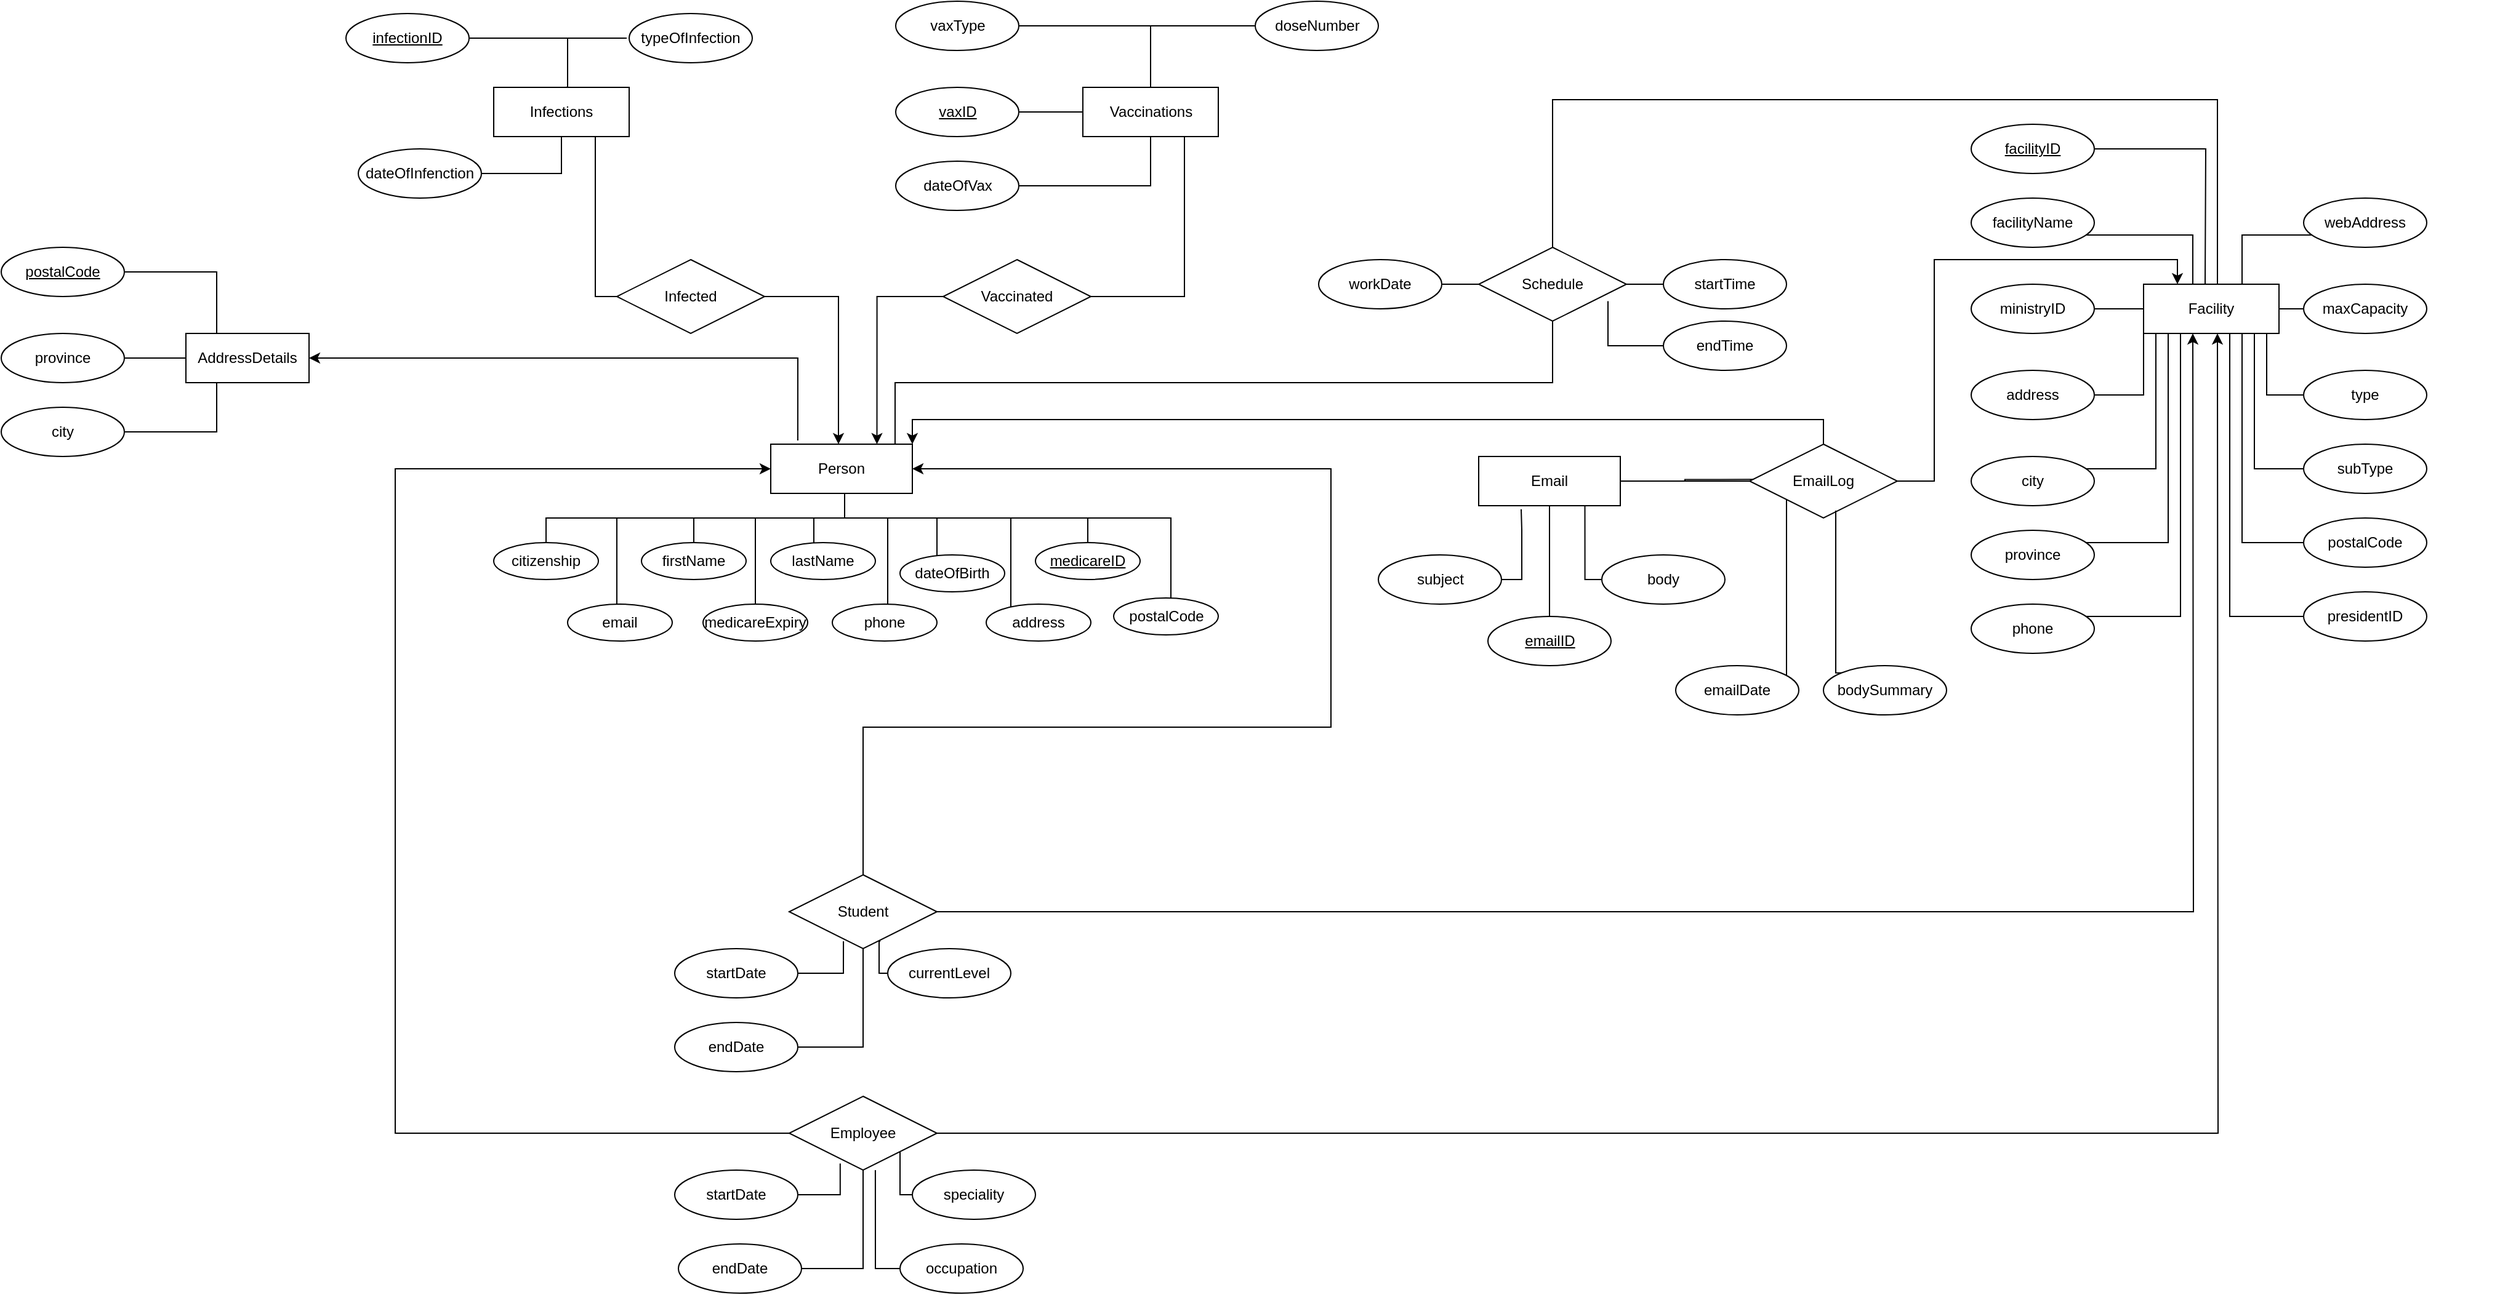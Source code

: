 <mxfile version="21.6.7" type="device">
  <diagram id="R2lEEEUBdFMjLlhIrx00" name="Page-1">
    <mxGraphModel dx="1434" dy="802" grid="1" gridSize="10" guides="1" tooltips="1" connect="1" arrows="1" fold="1" page="1" pageScale="1" pageWidth="3000" pageHeight="3000" background="#ffffff" math="0" shadow="0" extFonts="Permanent Marker^https://fonts.googleapis.com/css?family=Permanent+Marker">
      <root>
        <mxCell id="0" />
        <mxCell id="1" parent="0" />
        <mxCell id="4MOQ0DoctpOwkA63N22g-1" value="Infections" style="rounded=0;whiteSpace=wrap;html=1;" parent="1" vertex="1">
          <mxGeometry x="660" y="230" width="110" height="40" as="geometry" />
        </mxCell>
        <mxCell id="4MOQ0DoctpOwkA63N22g-157" style="edgeStyle=orthogonalEdgeStyle;rounded=0;orthogonalLoop=1;jettySize=auto;html=1;entryX=1;entryY=0.5;entryDx=0;entryDy=0;endArrow=none;endFill=0;startArrow=classic;startFill=1;" parent="1" source="4MOQ0DoctpOwkA63N22g-2" target="4MOQ0DoctpOwkA63N22g-156" edge="1">
          <mxGeometry relative="1" as="geometry">
            <Array as="points">
              <mxPoint x="940" y="400" />
            </Array>
          </mxGeometry>
        </mxCell>
        <mxCell id="4MOQ0DoctpOwkA63N22g-186" style="edgeStyle=orthogonalEdgeStyle;rounded=0;orthogonalLoop=1;jettySize=auto;html=1;exitX=1;exitY=0.5;exitDx=0;exitDy=0;entryX=0.5;entryY=0;entryDx=0;entryDy=0;endArrow=none;endFill=0;startArrow=classic;startFill=1;" parent="1" source="4MOQ0DoctpOwkA63N22g-2" target="4MOQ0DoctpOwkA63N22g-145" edge="1">
          <mxGeometry relative="1" as="geometry">
            <Array as="points">
              <mxPoint x="1340" y="540" />
              <mxPoint x="1340" y="750" />
              <mxPoint x="960" y="750" />
            </Array>
          </mxGeometry>
        </mxCell>
        <mxCell id="4MOQ0DoctpOwkA63N22g-187" style="edgeStyle=orthogonalEdgeStyle;rounded=0;orthogonalLoop=1;jettySize=auto;html=1;entryX=0;entryY=0.5;entryDx=0;entryDy=0;endArrow=none;endFill=0;startArrow=classic;startFill=1;" parent="1" source="4MOQ0DoctpOwkA63N22g-2" target="4MOQ0DoctpOwkA63N22g-112" edge="1">
          <mxGeometry relative="1" as="geometry">
            <Array as="points">
              <mxPoint x="580" y="540" />
              <mxPoint x="580" y="1080" />
            </Array>
          </mxGeometry>
        </mxCell>
        <mxCell id="4MOQ0DoctpOwkA63N22g-2" value="Person" style="rounded=0;whiteSpace=wrap;html=1;" parent="1" vertex="1">
          <mxGeometry x="885" y="520" width="115" height="40" as="geometry" />
        </mxCell>
        <mxCell id="4MOQ0DoctpOwkA63N22g-19" value="" style="edgeStyle=orthogonalEdgeStyle;rounded=0;orthogonalLoop=1;jettySize=auto;html=1;endArrow=none;endFill=0;" parent="1" source="4MOQ0DoctpOwkA63N22g-7" target="4MOQ0DoctpOwkA63N22g-2" edge="1">
          <mxGeometry relative="1" as="geometry">
            <Array as="points">
              <mxPoint x="823" y="580" />
              <mxPoint x="945" y="580" />
            </Array>
          </mxGeometry>
        </mxCell>
        <mxCell id="4MOQ0DoctpOwkA63N22g-7" value="firstName" style="ellipse;whiteSpace=wrap;html=1;" parent="1" vertex="1">
          <mxGeometry x="780" y="600" width="85" height="30" as="geometry" />
        </mxCell>
        <mxCell id="4MOQ0DoctpOwkA63N22g-20" value="" style="edgeStyle=orthogonalEdgeStyle;rounded=0;orthogonalLoop=1;jettySize=auto;html=1;endArrow=none;endFill=0;" parent="1" source="4MOQ0DoctpOwkA63N22g-8" target="4MOQ0DoctpOwkA63N22g-2" edge="1">
          <mxGeometry relative="1" as="geometry">
            <Array as="points">
              <mxPoint x="920" y="580" />
              <mxPoint x="945" y="580" />
            </Array>
          </mxGeometry>
        </mxCell>
        <mxCell id="4MOQ0DoctpOwkA63N22g-8" value="lastName" style="ellipse;whiteSpace=wrap;html=1;" parent="1" vertex="1">
          <mxGeometry x="885" y="600" width="85" height="30" as="geometry" />
        </mxCell>
        <mxCell id="4MOQ0DoctpOwkA63N22g-21" style="edgeStyle=orthogonalEdgeStyle;rounded=0;orthogonalLoop=1;jettySize=auto;html=1;entryX=0.5;entryY=1;entryDx=0;entryDy=0;endArrow=none;endFill=0;" parent="1" source="4MOQ0DoctpOwkA63N22g-9" target="4MOQ0DoctpOwkA63N22g-2" edge="1">
          <mxGeometry relative="1" as="geometry">
            <Array as="points">
              <mxPoint x="1020" y="580" />
              <mxPoint x="945" y="580" />
            </Array>
          </mxGeometry>
        </mxCell>
        <mxCell id="4MOQ0DoctpOwkA63N22g-9" value="dateOfBirth" style="ellipse;whiteSpace=wrap;html=1;" parent="1" vertex="1">
          <mxGeometry x="990" y="610" width="85" height="30" as="geometry" />
        </mxCell>
        <mxCell id="4MOQ0DoctpOwkA63N22g-25" style="edgeStyle=orthogonalEdgeStyle;rounded=0;orthogonalLoop=1;jettySize=auto;html=1;endArrow=none;endFill=0;" parent="1" source="4MOQ0DoctpOwkA63N22g-10" target="4MOQ0DoctpOwkA63N22g-2" edge="1">
          <mxGeometry relative="1" as="geometry">
            <Array as="points">
              <mxPoint x="1143" y="580" />
              <mxPoint x="945" y="580" />
            </Array>
          </mxGeometry>
        </mxCell>
        <mxCell id="4MOQ0DoctpOwkA63N22g-10" value="&lt;u&gt;medicareID&lt;/u&gt;" style="ellipse;whiteSpace=wrap;html=1;" parent="1" vertex="1">
          <mxGeometry x="1100" y="600" width="85" height="30" as="geometry" />
        </mxCell>
        <mxCell id="4MOQ0DoctpOwkA63N22g-22" value="" style="edgeStyle=orthogonalEdgeStyle;rounded=0;orthogonalLoop=1;jettySize=auto;html=1;endArrow=none;endFill=0;" parent="1" source="4MOQ0DoctpOwkA63N22g-11" target="4MOQ0DoctpOwkA63N22g-2" edge="1">
          <mxGeometry relative="1" as="geometry">
            <Array as="points">
              <mxPoint x="873" y="580" />
              <mxPoint x="945" y="580" />
            </Array>
          </mxGeometry>
        </mxCell>
        <mxCell id="4MOQ0DoctpOwkA63N22g-11" value="medicareExpiry" style="ellipse;whiteSpace=wrap;html=1;" parent="1" vertex="1">
          <mxGeometry x="830" y="650" width="85" height="30" as="geometry" />
        </mxCell>
        <mxCell id="4MOQ0DoctpOwkA63N22g-23" style="edgeStyle=orthogonalEdgeStyle;rounded=0;orthogonalLoop=1;jettySize=auto;html=1;endArrow=none;endFill=0;" parent="1" source="4MOQ0DoctpOwkA63N22g-12" target="4MOQ0DoctpOwkA63N22g-2" edge="1">
          <mxGeometry relative="1" as="geometry">
            <Array as="points">
              <mxPoint x="980" y="580" />
              <mxPoint x="945" y="580" />
            </Array>
          </mxGeometry>
        </mxCell>
        <mxCell id="4MOQ0DoctpOwkA63N22g-12" value="phone" style="ellipse;whiteSpace=wrap;html=1;" parent="1" vertex="1">
          <mxGeometry x="935" y="650" width="85" height="30" as="geometry" />
        </mxCell>
        <mxCell id="4MOQ0DoctpOwkA63N22g-24" style="edgeStyle=orthogonalEdgeStyle;rounded=0;orthogonalLoop=1;jettySize=auto;html=1;endArrow=none;endFill=0;" parent="1" source="4MOQ0DoctpOwkA63N22g-13" target="4MOQ0DoctpOwkA63N22g-2" edge="1">
          <mxGeometry relative="1" as="geometry">
            <Array as="points">
              <mxPoint x="1080" y="580" />
              <mxPoint x="945" y="580" />
            </Array>
          </mxGeometry>
        </mxCell>
        <mxCell id="4MOQ0DoctpOwkA63N22g-13" value="address" style="ellipse;whiteSpace=wrap;html=1;" parent="1" vertex="1">
          <mxGeometry x="1060" y="650" width="85" height="30" as="geometry" />
        </mxCell>
        <mxCell id="4MOQ0DoctpOwkA63N22g-28" style="edgeStyle=orthogonalEdgeStyle;rounded=0;orthogonalLoop=1;jettySize=auto;html=1;endArrow=none;endFill=0;" parent="1" source="4MOQ0DoctpOwkA63N22g-16" target="4MOQ0DoctpOwkA63N22g-2" edge="1">
          <mxGeometry relative="1" as="geometry">
            <Array as="points">
              <mxPoint x="1210" y="580" />
              <mxPoint x="945" y="580" />
            </Array>
          </mxGeometry>
        </mxCell>
        <mxCell id="4MOQ0DoctpOwkA63N22g-16" value="postalCode" style="ellipse;whiteSpace=wrap;html=1;" parent="1" vertex="1">
          <mxGeometry x="1163.5" y="645" width="85" height="30" as="geometry" />
        </mxCell>
        <mxCell id="4MOQ0DoctpOwkA63N22g-30" style="edgeStyle=orthogonalEdgeStyle;rounded=0;orthogonalLoop=1;jettySize=auto;html=1;endArrow=none;endFill=0;" parent="1" source="4MOQ0DoctpOwkA63N22g-17" target="4MOQ0DoctpOwkA63N22g-2" edge="1">
          <mxGeometry relative="1" as="geometry">
            <Array as="points">
              <mxPoint x="760" y="580" />
              <mxPoint x="945" y="580" />
            </Array>
          </mxGeometry>
        </mxCell>
        <mxCell id="4MOQ0DoctpOwkA63N22g-17" value="email" style="ellipse;whiteSpace=wrap;html=1;" parent="1" vertex="1">
          <mxGeometry x="720" y="650" width="85" height="30" as="geometry" />
        </mxCell>
        <mxCell id="4MOQ0DoctpOwkA63N22g-29" style="edgeStyle=orthogonalEdgeStyle;rounded=0;orthogonalLoop=1;jettySize=auto;html=1;endArrow=none;endFill=0;" parent="1" source="4MOQ0DoctpOwkA63N22g-18" target="4MOQ0DoctpOwkA63N22g-2" edge="1">
          <mxGeometry relative="1" as="geometry">
            <Array as="points">
              <mxPoint x="703" y="580" />
              <mxPoint x="945" y="580" />
            </Array>
          </mxGeometry>
        </mxCell>
        <mxCell id="4MOQ0DoctpOwkA63N22g-18" value="citizenship" style="ellipse;whiteSpace=wrap;html=1;" parent="1" vertex="1">
          <mxGeometry x="660" y="600" width="85" height="30" as="geometry" />
        </mxCell>
        <mxCell id="4MOQ0DoctpOwkA63N22g-36" style="edgeStyle=orthogonalEdgeStyle;rounded=0;orthogonalLoop=1;jettySize=auto;html=1;endArrow=none;endFill=0;" parent="1" source="4MOQ0DoctpOwkA63N22g-35" target="4MOQ0DoctpOwkA63N22g-1" edge="1">
          <mxGeometry relative="1" as="geometry">
            <Array as="points">
              <mxPoint x="720" y="190" />
            </Array>
          </mxGeometry>
        </mxCell>
        <mxCell id="4MOQ0DoctpOwkA63N22g-35" value="infectionID" style="ellipse;whiteSpace=wrap;html=1;align=center;fontStyle=4;" parent="1" vertex="1">
          <mxGeometry x="540" y="170" width="100" height="40" as="geometry" />
        </mxCell>
        <mxCell id="4MOQ0DoctpOwkA63N22g-38" style="edgeStyle=orthogonalEdgeStyle;rounded=0;orthogonalLoop=1;jettySize=auto;html=1;exitX=1;exitY=0.5;exitDx=0;exitDy=0;entryX=0.5;entryY=1;entryDx=0;entryDy=0;endArrow=none;endFill=0;" parent="1" source="4MOQ0DoctpOwkA63N22g-37" target="4MOQ0DoctpOwkA63N22g-1" edge="1">
          <mxGeometry relative="1" as="geometry">
            <Array as="points">
              <mxPoint x="650" y="300" />
              <mxPoint x="715" y="300" />
            </Array>
          </mxGeometry>
        </mxCell>
        <mxCell id="4MOQ0DoctpOwkA63N22g-37" value="dateOfInfenction" style="ellipse;whiteSpace=wrap;html=1;align=center;" parent="1" vertex="1">
          <mxGeometry x="550" y="280" width="100" height="40" as="geometry" />
        </mxCell>
        <mxCell id="4MOQ0DoctpOwkA63N22g-41" style="edgeStyle=orthogonalEdgeStyle;rounded=0;orthogonalLoop=1;jettySize=auto;html=1;entryX=0.542;entryY=0.001;entryDx=0;entryDy=0;entryPerimeter=0;endArrow=none;endFill=0;" parent="1" target="4MOQ0DoctpOwkA63N22g-1" edge="1">
          <mxGeometry relative="1" as="geometry">
            <mxPoint x="768" y="190" as="sourcePoint" />
            <Array as="points">
              <mxPoint x="720" y="190" />
              <mxPoint x="720" y="229" />
              <mxPoint x="720" y="229" />
            </Array>
          </mxGeometry>
        </mxCell>
        <mxCell id="4MOQ0DoctpOwkA63N22g-40" value="typeOfInfection" style="ellipse;whiteSpace=wrap;html=1;align=center;" parent="1" vertex="1">
          <mxGeometry x="770" y="170" width="100" height="40" as="geometry" />
        </mxCell>
        <mxCell id="4MOQ0DoctpOwkA63N22g-42" value="Vaccinations" style="rounded=0;whiteSpace=wrap;html=1;" parent="1" vertex="1">
          <mxGeometry x="1138.5" y="230" width="110" height="40" as="geometry" />
        </mxCell>
        <mxCell id="4MOQ0DoctpOwkA63N22g-44" style="edgeStyle=orthogonalEdgeStyle;rounded=0;orthogonalLoop=1;jettySize=auto;html=1;endArrow=none;endFill=0;" parent="1" source="4MOQ0DoctpOwkA63N22g-43" target="4MOQ0DoctpOwkA63N22g-42" edge="1">
          <mxGeometry relative="1" as="geometry" />
        </mxCell>
        <mxCell id="4MOQ0DoctpOwkA63N22g-43" value="&lt;u&gt;vaxID&lt;/u&gt;" style="ellipse;whiteSpace=wrap;html=1;align=center;" parent="1" vertex="1">
          <mxGeometry x="986.5" y="230" width="100" height="40" as="geometry" />
        </mxCell>
        <mxCell id="4MOQ0DoctpOwkA63N22g-46" style="edgeStyle=orthogonalEdgeStyle;rounded=0;orthogonalLoop=1;jettySize=auto;html=1;endArrow=none;endFill=0;" parent="1" source="4MOQ0DoctpOwkA63N22g-45" target="4MOQ0DoctpOwkA63N22g-42" edge="1">
          <mxGeometry relative="1" as="geometry" />
        </mxCell>
        <mxCell id="4MOQ0DoctpOwkA63N22g-45" value="dateOfVax" style="ellipse;whiteSpace=wrap;html=1;align=center;" parent="1" vertex="1">
          <mxGeometry x="986.5" y="290" width="100" height="40" as="geometry" />
        </mxCell>
        <mxCell id="4MOQ0DoctpOwkA63N22g-48" style="edgeStyle=orthogonalEdgeStyle;rounded=0;orthogonalLoop=1;jettySize=auto;html=1;entryX=0.5;entryY=0;entryDx=0;entryDy=0;endArrow=none;endFill=0;" parent="1" source="4MOQ0DoctpOwkA63N22g-47" target="4MOQ0DoctpOwkA63N22g-42" edge="1">
          <mxGeometry relative="1" as="geometry" />
        </mxCell>
        <mxCell id="4MOQ0DoctpOwkA63N22g-47" value="vaxType" style="ellipse;whiteSpace=wrap;html=1;align=center;" parent="1" vertex="1">
          <mxGeometry x="986.5" y="160" width="100" height="40" as="geometry" />
        </mxCell>
        <mxCell id="4MOQ0DoctpOwkA63N22g-50" style="edgeStyle=orthogonalEdgeStyle;rounded=0;orthogonalLoop=1;jettySize=auto;html=1;endArrow=none;endFill=0;" parent="1" source="4MOQ0DoctpOwkA63N22g-49" edge="1">
          <mxGeometry relative="1" as="geometry">
            <mxPoint x="1188.5" y="180" as="targetPoint" />
          </mxGeometry>
        </mxCell>
        <mxCell id="4MOQ0DoctpOwkA63N22g-49" value="doseNumber" style="ellipse;whiteSpace=wrap;html=1;align=center;" parent="1" vertex="1">
          <mxGeometry x="1278.5" y="160" width="100" height="40" as="geometry" />
        </mxCell>
        <mxCell id="4MOQ0DoctpOwkA63N22g-52" value="Facility" style="rounded=0;whiteSpace=wrap;html=1;" parent="1" vertex="1">
          <mxGeometry x="2000" y="390" width="110" height="40" as="geometry" />
        </mxCell>
        <mxCell id="4MOQ0DoctpOwkA63N22g-55" style="edgeStyle=orthogonalEdgeStyle;rounded=0;orthogonalLoop=1;jettySize=auto;html=1;entryX=0.5;entryY=0;entryDx=0;entryDy=0;endArrow=none;endFill=0;" parent="1" source="4MOQ0DoctpOwkA63N22g-53" target="4MOQ0DoctpOwkA63N22g-52" edge="1">
          <mxGeometry relative="1" as="geometry">
            <Array as="points">
              <mxPoint x="2040" y="350" />
              <mxPoint x="2040" y="390" />
            </Array>
          </mxGeometry>
        </mxCell>
        <mxCell id="4MOQ0DoctpOwkA63N22g-53" value="facilityName" style="ellipse;whiteSpace=wrap;html=1;align=center;" parent="1" vertex="1">
          <mxGeometry x="1860" y="320" width="100" height="40" as="geometry" />
        </mxCell>
        <mxCell id="4MOQ0DoctpOwkA63N22g-57" style="edgeStyle=orthogonalEdgeStyle;rounded=0;orthogonalLoop=1;jettySize=auto;html=1;entryX=0;entryY=0.5;entryDx=0;entryDy=0;endArrow=none;endFill=0;" parent="1" source="4MOQ0DoctpOwkA63N22g-56" target="4MOQ0DoctpOwkA63N22g-52" edge="1">
          <mxGeometry relative="1" as="geometry">
            <Array as="points">
              <mxPoint x="2000" y="480" />
            </Array>
          </mxGeometry>
        </mxCell>
        <mxCell id="4MOQ0DoctpOwkA63N22g-56" value="address" style="ellipse;whiteSpace=wrap;html=1;align=center;" parent="1" vertex="1">
          <mxGeometry x="1860" y="460" width="100" height="40" as="geometry" />
        </mxCell>
        <mxCell id="4MOQ0DoctpOwkA63N22g-59" style="edgeStyle=orthogonalEdgeStyle;rounded=0;orthogonalLoop=1;jettySize=auto;html=1;entryX=0.5;entryY=1;entryDx=0;entryDy=0;endArrow=none;endFill=0;" parent="1" source="4MOQ0DoctpOwkA63N22g-58" target="4MOQ0DoctpOwkA63N22g-52" edge="1">
          <mxGeometry relative="1" as="geometry">
            <Array as="points">
              <mxPoint x="2010" y="540" />
              <mxPoint x="2010" y="430" />
            </Array>
          </mxGeometry>
        </mxCell>
        <mxCell id="4MOQ0DoctpOwkA63N22g-58" value="city" style="ellipse;whiteSpace=wrap;html=1;align=center;" parent="1" vertex="1">
          <mxGeometry x="1860" y="530" width="100" height="40" as="geometry" />
        </mxCell>
        <mxCell id="4MOQ0DoctpOwkA63N22g-61" style="edgeStyle=orthogonalEdgeStyle;rounded=0;orthogonalLoop=1;jettySize=auto;html=1;entryX=0.5;entryY=1;entryDx=0;entryDy=0;endArrow=none;endFill=0;" parent="1" source="4MOQ0DoctpOwkA63N22g-60" target="4MOQ0DoctpOwkA63N22g-52" edge="1">
          <mxGeometry relative="1" as="geometry">
            <mxPoint x="2050" y="350" as="targetPoint" />
            <Array as="points">
              <mxPoint x="2020" y="600" />
              <mxPoint x="2020" y="430" />
            </Array>
          </mxGeometry>
        </mxCell>
        <mxCell id="4MOQ0DoctpOwkA63N22g-60" value="province" style="ellipse;whiteSpace=wrap;html=1;align=center;" parent="1" vertex="1">
          <mxGeometry x="1860" y="590" width="100" height="40" as="geometry" />
        </mxCell>
        <mxCell id="4MOQ0DoctpOwkA63N22g-63" style="edgeStyle=orthogonalEdgeStyle;rounded=0;orthogonalLoop=1;jettySize=auto;html=1;endArrow=none;endFill=0;" parent="1" source="4MOQ0DoctpOwkA63N22g-62" target="4MOQ0DoctpOwkA63N22g-52" edge="1">
          <mxGeometry relative="1" as="geometry">
            <Array as="points">
              <mxPoint x="2080" y="600" />
            </Array>
          </mxGeometry>
        </mxCell>
        <mxCell id="4MOQ0DoctpOwkA63N22g-62" value="postalCode" style="ellipse;whiteSpace=wrap;html=1;align=center;" parent="1" vertex="1">
          <mxGeometry x="2130" y="580" width="100" height="40" as="geometry" />
        </mxCell>
        <mxCell id="4MOQ0DoctpOwkA63N22g-65" style="edgeStyle=orthogonalEdgeStyle;rounded=0;orthogonalLoop=1;jettySize=auto;html=1;entryX=0.5;entryY=1;entryDx=0;entryDy=0;endArrow=none;endFill=0;" parent="1" source="4MOQ0DoctpOwkA63N22g-64" target="4MOQ0DoctpOwkA63N22g-52" edge="1">
          <mxGeometry relative="1" as="geometry">
            <Array as="points">
              <mxPoint x="2030" y="660" />
              <mxPoint x="2030" y="430" />
            </Array>
          </mxGeometry>
        </mxCell>
        <mxCell id="4MOQ0DoctpOwkA63N22g-64" value="phone" style="ellipse;whiteSpace=wrap;html=1;align=center;" parent="1" vertex="1">
          <mxGeometry x="1860" y="650" width="100" height="40" as="geometry" />
        </mxCell>
        <mxCell id="4MOQ0DoctpOwkA63N22g-68" style="edgeStyle=orthogonalEdgeStyle;rounded=0;orthogonalLoop=1;jettySize=auto;html=1;entryX=0.5;entryY=0;entryDx=0;entryDy=0;endArrow=none;endFill=0;" parent="1" source="4MOQ0DoctpOwkA63N22g-66" target="4MOQ0DoctpOwkA63N22g-52" edge="1">
          <mxGeometry relative="1" as="geometry">
            <Array as="points">
              <mxPoint x="2080" y="350" />
              <mxPoint x="2080" y="390" />
            </Array>
          </mxGeometry>
        </mxCell>
        <mxCell id="4MOQ0DoctpOwkA63N22g-66" value="webAddress" style="ellipse;whiteSpace=wrap;html=1;align=center;" parent="1" vertex="1">
          <mxGeometry x="2130" y="320" width="100" height="40" as="geometry" />
        </mxCell>
        <mxCell id="4MOQ0DoctpOwkA63N22g-70" style="edgeStyle=orthogonalEdgeStyle;rounded=0;orthogonalLoop=1;jettySize=auto;html=1;endArrow=none;endFill=0;" parent="1" source="4MOQ0DoctpOwkA63N22g-69" target="4MOQ0DoctpOwkA63N22g-52" edge="1">
          <mxGeometry relative="1" as="geometry" />
        </mxCell>
        <mxCell id="4MOQ0DoctpOwkA63N22g-69" value="maxCapacity" style="ellipse;whiteSpace=wrap;html=1;align=center;" parent="1" vertex="1">
          <mxGeometry x="2130" y="390" width="100" height="40" as="geometry" />
        </mxCell>
        <mxCell id="4MOQ0DoctpOwkA63N22g-72" style="edgeStyle=orthogonalEdgeStyle;rounded=0;orthogonalLoop=1;jettySize=auto;html=1;entryX=0.5;entryY=1;entryDx=0;entryDy=0;endArrow=none;endFill=0;" parent="1" source="4MOQ0DoctpOwkA63N22g-71" target="4MOQ0DoctpOwkA63N22g-52" edge="1">
          <mxGeometry relative="1" as="geometry">
            <Array as="points">
              <mxPoint x="2100" y="480" />
              <mxPoint x="2100" y="430" />
            </Array>
          </mxGeometry>
        </mxCell>
        <mxCell id="4MOQ0DoctpOwkA63N22g-71" value="type" style="ellipse;whiteSpace=wrap;html=1;align=center;" parent="1" vertex="1">
          <mxGeometry x="2130" y="460" width="100" height="40" as="geometry" />
        </mxCell>
        <mxCell id="4MOQ0DoctpOwkA63N22g-174" style="edgeStyle=orthogonalEdgeStyle;rounded=0;orthogonalLoop=1;jettySize=auto;html=1;endArrow=none;endFill=0;" parent="1" source="4MOQ0DoctpOwkA63N22g-85" edge="1">
          <mxGeometry relative="1" as="geometry">
            <mxPoint x="2050" y="430" as="targetPoint" />
            <Array as="points">
              <mxPoint x="2090" y="540" />
              <mxPoint x="2090" y="430" />
            </Array>
          </mxGeometry>
        </mxCell>
        <mxCell id="4MOQ0DoctpOwkA63N22g-85" value="subType" style="ellipse;whiteSpace=wrap;html=1;align=center;" parent="1" vertex="1">
          <mxGeometry x="2130" y="520" width="100" height="40" as="geometry" />
        </mxCell>
        <mxCell id="4MOQ0DoctpOwkA63N22g-97" style="edgeStyle=orthogonalEdgeStyle;rounded=0;orthogonalLoop=1;jettySize=auto;html=1;exitX=0.5;exitY=1;exitDx=0;exitDy=0;" parent="1" edge="1">
          <mxGeometry relative="1" as="geometry">
            <mxPoint x="2280" y="699.5" as="sourcePoint" />
            <mxPoint x="2280" y="699.5" as="targetPoint" />
          </mxGeometry>
        </mxCell>
        <mxCell id="4MOQ0DoctpOwkA63N22g-184" style="edgeStyle=orthogonalEdgeStyle;rounded=0;orthogonalLoop=1;jettySize=auto;html=1;endArrow=none;endFill=0;entryX=0.617;entryY=0.9;entryDx=0;entryDy=0;entryPerimeter=0;" parent="1" source="4MOQ0DoctpOwkA63N22g-110" target="4MOQ0DoctpOwkA63N22g-145" edge="1">
          <mxGeometry relative="1" as="geometry">
            <mxPoint x="973" y="929" as="targetPoint" />
            <Array as="points">
              <mxPoint x="973" y="950" />
            </Array>
          </mxGeometry>
        </mxCell>
        <mxCell id="4MOQ0DoctpOwkA63N22g-110" value="currentLevel" style="ellipse;whiteSpace=wrap;html=1;align=center;" parent="1" vertex="1">
          <mxGeometry x="980" y="930" width="100" height="40" as="geometry" />
        </mxCell>
        <mxCell id="QNJjueLM1Z4ecFm4Trz6-5" style="edgeStyle=orthogonalEdgeStyle;rounded=0;orthogonalLoop=1;jettySize=auto;html=1;" parent="1" source="4MOQ0DoctpOwkA63N22g-112" edge="1">
          <mxGeometry relative="1" as="geometry">
            <mxPoint x="2060" y="430" as="targetPoint" />
          </mxGeometry>
        </mxCell>
        <mxCell id="4MOQ0DoctpOwkA63N22g-112" value="Employee" style="shape=rhombus;perimeter=rhombusPerimeter;whiteSpace=wrap;html=1;align=center;rotation=0;" parent="1" vertex="1">
          <mxGeometry x="900" y="1050" width="120" height="60" as="geometry" />
        </mxCell>
        <mxCell id="4MOQ0DoctpOwkA63N22g-183" style="edgeStyle=orthogonalEdgeStyle;rounded=0;orthogonalLoop=1;jettySize=auto;html=1;entryX=0.583;entryY=1;entryDx=0;entryDy=0;entryPerimeter=0;endArrow=none;endFill=0;" parent="1" source="4MOQ0DoctpOwkA63N22g-121" target="4MOQ0DoctpOwkA63N22g-112" edge="1">
          <mxGeometry relative="1" as="geometry">
            <Array as="points">
              <mxPoint x="970" y="1190" />
            </Array>
          </mxGeometry>
        </mxCell>
        <mxCell id="4MOQ0DoctpOwkA63N22g-121" value="occupation" style="ellipse;whiteSpace=wrap;html=1;align=center;" parent="1" vertex="1">
          <mxGeometry x="990" y="1170" width="100" height="40" as="geometry" />
        </mxCell>
        <mxCell id="4MOQ0DoctpOwkA63N22g-182" style="edgeStyle=orthogonalEdgeStyle;rounded=0;orthogonalLoop=1;jettySize=auto;html=1;entryX=1;entryY=1;entryDx=0;entryDy=0;endArrow=none;endFill=0;" parent="1" source="4MOQ0DoctpOwkA63N22g-123" target="4MOQ0DoctpOwkA63N22g-112" edge="1">
          <mxGeometry relative="1" as="geometry">
            <Array as="points">
              <mxPoint x="990" y="1130" />
            </Array>
          </mxGeometry>
        </mxCell>
        <mxCell id="4MOQ0DoctpOwkA63N22g-123" value="speciality" style="ellipse;whiteSpace=wrap;html=1;align=center;" parent="1" vertex="1">
          <mxGeometry x="1000" y="1110" width="100" height="40" as="geometry" />
        </mxCell>
        <mxCell id="QNJjueLM1Z4ecFm4Trz6-4" style="edgeStyle=orthogonalEdgeStyle;rounded=0;orthogonalLoop=1;jettySize=auto;html=1;" parent="1" source="4MOQ0DoctpOwkA63N22g-145" edge="1">
          <mxGeometry relative="1" as="geometry">
            <mxPoint x="2040" y="430" as="targetPoint" />
          </mxGeometry>
        </mxCell>
        <mxCell id="4MOQ0DoctpOwkA63N22g-145" value="Student" style="shape=rhombus;perimeter=rhombusPerimeter;whiteSpace=wrap;html=1;align=center;rotation=0;" parent="1" vertex="1">
          <mxGeometry x="900" y="870" width="120" height="60" as="geometry" />
        </mxCell>
        <mxCell id="4MOQ0DoctpOwkA63N22g-185" style="edgeStyle=orthogonalEdgeStyle;rounded=0;orthogonalLoop=1;jettySize=auto;html=1;exitX=1;exitY=0.5;exitDx=0;exitDy=0;entryX=0.367;entryY=0.9;entryDx=0;entryDy=0;entryPerimeter=0;endArrow=none;endFill=0;" parent="1" source="4MOQ0DoctpOwkA63N22g-148" target="4MOQ0DoctpOwkA63N22g-145" edge="1">
          <mxGeometry relative="1" as="geometry" />
        </mxCell>
        <mxCell id="4MOQ0DoctpOwkA63N22g-148" value="startDate" style="ellipse;whiteSpace=wrap;html=1;align=center;" parent="1" vertex="1">
          <mxGeometry x="807" y="930" width="100" height="40" as="geometry" />
        </mxCell>
        <mxCell id="4MOQ0DoctpOwkA63N22g-151" style="edgeStyle=orthogonalEdgeStyle;rounded=0;orthogonalLoop=1;jettySize=auto;html=1;entryX=0.5;entryY=1;entryDx=0;entryDy=0;endArrow=none;endFill=0;" parent="1" source="4MOQ0DoctpOwkA63N22g-150" target="4MOQ0DoctpOwkA63N22g-145" edge="1">
          <mxGeometry relative="1" as="geometry">
            <Array as="points">
              <mxPoint x="960" y="1010" />
            </Array>
          </mxGeometry>
        </mxCell>
        <mxCell id="4MOQ0DoctpOwkA63N22g-150" value="endDate" style="ellipse;whiteSpace=wrap;html=1;align=center;" parent="1" vertex="1">
          <mxGeometry x="807" y="990" width="100" height="40" as="geometry" />
        </mxCell>
        <mxCell id="4MOQ0DoctpOwkA63N22g-153" style="edgeStyle=orthogonalEdgeStyle;rounded=0;orthogonalLoop=1;jettySize=auto;html=1;entryX=0.345;entryY=0.911;entryDx=0;entryDy=0;entryPerimeter=0;endArrow=none;endFill=0;" parent="1" source="4MOQ0DoctpOwkA63N22g-152" target="4MOQ0DoctpOwkA63N22g-112" edge="1">
          <mxGeometry relative="1" as="geometry">
            <Array as="points">
              <mxPoint x="941" y="1130" />
            </Array>
          </mxGeometry>
        </mxCell>
        <mxCell id="4MOQ0DoctpOwkA63N22g-152" value="startDate" style="ellipse;whiteSpace=wrap;html=1;align=center;" parent="1" vertex="1">
          <mxGeometry x="807" y="1110" width="100" height="40" as="geometry" />
        </mxCell>
        <mxCell id="4MOQ0DoctpOwkA63N22g-155" style="edgeStyle=orthogonalEdgeStyle;rounded=0;orthogonalLoop=1;jettySize=auto;html=1;entryX=0.5;entryY=1;entryDx=0;entryDy=0;endArrow=none;endFill=0;" parent="1" source="4MOQ0DoctpOwkA63N22g-154" target="4MOQ0DoctpOwkA63N22g-112" edge="1">
          <mxGeometry relative="1" as="geometry">
            <Array as="points">
              <mxPoint x="960" y="1190" />
            </Array>
          </mxGeometry>
        </mxCell>
        <mxCell id="4MOQ0DoctpOwkA63N22g-154" value="endDate" style="ellipse;whiteSpace=wrap;html=1;align=center;" parent="1" vertex="1">
          <mxGeometry x="810" y="1170" width="100" height="40" as="geometry" />
        </mxCell>
        <mxCell id="4MOQ0DoctpOwkA63N22g-158" style="edgeStyle=orthogonalEdgeStyle;rounded=0;orthogonalLoop=1;jettySize=auto;html=1;exitX=0;exitY=0.5;exitDx=0;exitDy=0;entryX=0.75;entryY=1;entryDx=0;entryDy=0;endArrow=none;endFill=0;" parent="1" source="4MOQ0DoctpOwkA63N22g-156" target="4MOQ0DoctpOwkA63N22g-1" edge="1">
          <mxGeometry relative="1" as="geometry">
            <Array as="points">
              <mxPoint x="743" y="400" />
            </Array>
          </mxGeometry>
        </mxCell>
        <mxCell id="4MOQ0DoctpOwkA63N22g-156" value="Infected" style="shape=rhombus;perimeter=rhombusPerimeter;whiteSpace=wrap;html=1;align=center;rotation=0;" parent="1" vertex="1">
          <mxGeometry x="760" y="370" width="120" height="60" as="geometry" />
        </mxCell>
        <mxCell id="4MOQ0DoctpOwkA63N22g-160" style="edgeStyle=orthogonalEdgeStyle;rounded=0;orthogonalLoop=1;jettySize=auto;html=1;exitX=1;exitY=0.5;exitDx=0;exitDy=0;entryX=0.75;entryY=1;entryDx=0;entryDy=0;endArrow=none;endFill=0;" parent="1" source="4MOQ0DoctpOwkA63N22g-159" target="4MOQ0DoctpOwkA63N22g-42" edge="1">
          <mxGeometry relative="1" as="geometry" />
        </mxCell>
        <mxCell id="4MOQ0DoctpOwkA63N22g-161" style="edgeStyle=orthogonalEdgeStyle;rounded=0;orthogonalLoop=1;jettySize=auto;html=1;entryX=0.75;entryY=0;entryDx=0;entryDy=0;" parent="1" source="4MOQ0DoctpOwkA63N22g-159" target="4MOQ0DoctpOwkA63N22g-2" edge="1">
          <mxGeometry relative="1" as="geometry" />
        </mxCell>
        <mxCell id="4MOQ0DoctpOwkA63N22g-159" value="Vaccinated" style="shape=rhombus;perimeter=rhombusPerimeter;whiteSpace=wrap;html=1;align=center;rotation=0;" parent="1" vertex="1">
          <mxGeometry x="1025" y="370" width="120" height="60" as="geometry" />
        </mxCell>
        <mxCell id="4MOQ0DoctpOwkA63N22g-173" style="edgeStyle=orthogonalEdgeStyle;rounded=0;orthogonalLoop=1;jettySize=auto;html=1;endArrow=none;endFill=0;" parent="1" source="4MOQ0DoctpOwkA63N22g-171" edge="1">
          <mxGeometry relative="1" as="geometry">
            <mxPoint x="2070" y="430" as="targetPoint" />
            <Array as="points">
              <mxPoint x="2070" y="660" />
            </Array>
          </mxGeometry>
        </mxCell>
        <mxCell id="4MOQ0DoctpOwkA63N22g-171" value="presidentID" style="ellipse;whiteSpace=wrap;html=1;align=center;" parent="1" vertex="1">
          <mxGeometry x="2130" y="640" width="100" height="40" as="geometry" />
        </mxCell>
        <mxCell id="4MOQ0DoctpOwkA63N22g-191" style="edgeStyle=orthogonalEdgeStyle;rounded=0;orthogonalLoop=1;jettySize=auto;html=1;endArrow=none;endFill=0;" parent="1" source="4MOQ0DoctpOwkA63N22g-190" target="4MOQ0DoctpOwkA63N22g-52" edge="1">
          <mxGeometry relative="1" as="geometry" />
        </mxCell>
        <mxCell id="4MOQ0DoctpOwkA63N22g-190" value="ministryID" style="ellipse;whiteSpace=wrap;html=1;align=center;" parent="1" vertex="1">
          <mxGeometry x="1860" y="390" width="100" height="40" as="geometry" />
        </mxCell>
        <mxCell id="QNJjueLM1Z4ecFm4Trz6-6" style="edgeStyle=orthogonalEdgeStyle;rounded=0;orthogonalLoop=1;jettySize=auto;html=1;entryX=0.5;entryY=0;entryDx=0;entryDy=0;endArrow=none;endFill=0;" parent="1" source="QNJjueLM1Z4ecFm4Trz6-3" target="4MOQ0DoctpOwkA63N22g-52" edge="1">
          <mxGeometry relative="1" as="geometry">
            <Array as="points">
              <mxPoint x="1520" y="240" />
              <mxPoint x="2060" y="240" />
              <mxPoint x="2060" y="390" />
            </Array>
          </mxGeometry>
        </mxCell>
        <mxCell id="QNJjueLM1Z4ecFm4Trz6-7" style="edgeStyle=orthogonalEdgeStyle;rounded=0;orthogonalLoop=1;jettySize=auto;html=1;entryX=0.878;entryY=0;entryDx=0;entryDy=0;entryPerimeter=0;endArrow=none;endFill=0;" parent="1" source="QNJjueLM1Z4ecFm4Trz6-3" target="4MOQ0DoctpOwkA63N22g-2" edge="1">
          <mxGeometry relative="1" as="geometry">
            <Array as="points">
              <mxPoint x="1520" y="470" />
              <mxPoint x="986" y="470" />
            </Array>
          </mxGeometry>
        </mxCell>
        <mxCell id="QNJjueLM1Z4ecFm4Trz6-3" value="Schedule" style="shape=rhombus;perimeter=rhombusPerimeter;whiteSpace=wrap;html=1;align=center;rotation=0;" parent="1" vertex="1">
          <mxGeometry x="1460" y="360" width="120" height="60" as="geometry" />
        </mxCell>
        <mxCell id="QNJjueLM1Z4ecFm4Trz6-10" style="edgeStyle=orthogonalEdgeStyle;rounded=0;orthogonalLoop=1;jettySize=auto;html=1;entryX=0;entryY=0.5;entryDx=0;entryDy=0;endArrow=none;endFill=0;" parent="1" source="QNJjueLM1Z4ecFm4Trz6-9" target="QNJjueLM1Z4ecFm4Trz6-3" edge="1">
          <mxGeometry relative="1" as="geometry" />
        </mxCell>
        <mxCell id="QNJjueLM1Z4ecFm4Trz6-9" value="workDate" style="ellipse;whiteSpace=wrap;html=1;align=center;" parent="1" vertex="1">
          <mxGeometry x="1330" y="370" width="100" height="40" as="geometry" />
        </mxCell>
        <mxCell id="QNJjueLM1Z4ecFm4Trz6-17" style="edgeStyle=orthogonalEdgeStyle;rounded=0;orthogonalLoop=1;jettySize=auto;html=1;exitX=0;exitY=0.5;exitDx=0;exitDy=0;entryX=1;entryY=0.5;entryDx=0;entryDy=0;endArrow=none;endFill=0;" parent="1" source="QNJjueLM1Z4ecFm4Trz6-11" target="QNJjueLM1Z4ecFm4Trz6-3" edge="1">
          <mxGeometry relative="1" as="geometry" />
        </mxCell>
        <mxCell id="QNJjueLM1Z4ecFm4Trz6-11" value="startTime" style="ellipse;whiteSpace=wrap;html=1;align=center;" parent="1" vertex="1">
          <mxGeometry x="1610" y="370" width="100" height="40" as="geometry" />
        </mxCell>
        <mxCell id="QNJjueLM1Z4ecFm4Trz6-15" style="edgeStyle=orthogonalEdgeStyle;rounded=0;orthogonalLoop=1;jettySize=auto;html=1;entryX=0.871;entryY=0.728;entryDx=0;entryDy=0;entryPerimeter=0;endArrow=none;endFill=0;" parent="1" source="QNJjueLM1Z4ecFm4Trz6-14" target="QNJjueLM1Z4ecFm4Trz6-3" edge="1">
          <mxGeometry relative="1" as="geometry">
            <Array as="points">
              <mxPoint x="1565" y="440" />
              <mxPoint x="1565" y="404" />
            </Array>
          </mxGeometry>
        </mxCell>
        <mxCell id="QNJjueLM1Z4ecFm4Trz6-14" value="endTime" style="ellipse;whiteSpace=wrap;html=1;align=center;" parent="1" vertex="1">
          <mxGeometry x="1610" y="420" width="100" height="40" as="geometry" />
        </mxCell>
        <mxCell id="QNJjueLM1Z4ecFm4Trz6-25" style="edgeStyle=orthogonalEdgeStyle;rounded=0;orthogonalLoop=1;jettySize=auto;html=1;entryX=0.051;entryY=0.478;entryDx=0;entryDy=0;entryPerimeter=0;endArrow=none;endFill=0;" parent="1" source="QNJjueLM1Z4ecFm4Trz6-18" target="QNJjueLM1Z4ecFm4Trz6-24" edge="1">
          <mxGeometry relative="1" as="geometry" />
        </mxCell>
        <mxCell id="QNJjueLM1Z4ecFm4Trz6-18" value="Email" style="rounded=0;whiteSpace=wrap;html=1;" parent="1" vertex="1">
          <mxGeometry x="1460" y="530" width="115" height="40" as="geometry" />
        </mxCell>
        <mxCell id="QNJjueLM1Z4ecFm4Trz6-20" style="edgeStyle=orthogonalEdgeStyle;rounded=0;orthogonalLoop=1;jettySize=auto;html=1;entryX=0.3;entryY=1.071;entryDx=0;entryDy=0;entryPerimeter=0;endArrow=none;endFill=0;" parent="1" source="QNJjueLM1Z4ecFm4Trz6-19" target="QNJjueLM1Z4ecFm4Trz6-18" edge="1">
          <mxGeometry relative="1" as="geometry">
            <Array as="points">
              <mxPoint x="1495" y="630" />
              <mxPoint x="1495" y="590" />
            </Array>
          </mxGeometry>
        </mxCell>
        <mxCell id="QNJjueLM1Z4ecFm4Trz6-19" value="subject" style="ellipse;whiteSpace=wrap;html=1;align=center;" parent="1" vertex="1">
          <mxGeometry x="1378.5" y="610" width="100" height="40" as="geometry" />
        </mxCell>
        <mxCell id="QNJjueLM1Z4ecFm4Trz6-23" style="edgeStyle=orthogonalEdgeStyle;rounded=0;orthogonalLoop=1;jettySize=auto;html=1;exitX=0;exitY=0.5;exitDx=0;exitDy=0;entryX=0.75;entryY=1;entryDx=0;entryDy=0;endArrow=none;endFill=0;" parent="1" source="QNJjueLM1Z4ecFm4Trz6-21" target="QNJjueLM1Z4ecFm4Trz6-18" edge="1">
          <mxGeometry relative="1" as="geometry">
            <Array as="points">
              <mxPoint x="1546" y="630" />
            </Array>
          </mxGeometry>
        </mxCell>
        <mxCell id="QNJjueLM1Z4ecFm4Trz6-21" value="body" style="ellipse;whiteSpace=wrap;html=1;align=center;" parent="1" vertex="1">
          <mxGeometry x="1560" y="610" width="100" height="40" as="geometry" />
        </mxCell>
        <mxCell id="QNJjueLM1Z4ecFm4Trz6-26" style="edgeStyle=orthogonalEdgeStyle;rounded=0;orthogonalLoop=1;jettySize=auto;html=1;entryX=0.25;entryY=0;entryDx=0;entryDy=0;" parent="1" source="QNJjueLM1Z4ecFm4Trz6-24" target="4MOQ0DoctpOwkA63N22g-52" edge="1">
          <mxGeometry relative="1" as="geometry">
            <Array as="points">
              <mxPoint x="1830" y="550" />
              <mxPoint x="1830" y="370" />
              <mxPoint x="2028" y="370" />
            </Array>
          </mxGeometry>
        </mxCell>
        <mxCell id="QNJjueLM1Z4ecFm4Trz6-27" value="" style="edgeStyle=orthogonalEdgeStyle;rounded=0;orthogonalLoop=1;jettySize=auto;html=1;endArrow=none;endFill=0;" parent="1" source="QNJjueLM1Z4ecFm4Trz6-24" target="QNJjueLM1Z4ecFm4Trz6-18" edge="1">
          <mxGeometry relative="1" as="geometry" />
        </mxCell>
        <mxCell id="QNJjueLM1Z4ecFm4Trz6-31" style="edgeStyle=orthogonalEdgeStyle;rounded=0;orthogonalLoop=1;jettySize=auto;html=1;entryX=1;entryY=0;entryDx=0;entryDy=0;" parent="1" source="QNJjueLM1Z4ecFm4Trz6-24" target="4MOQ0DoctpOwkA63N22g-2" edge="1">
          <mxGeometry relative="1" as="geometry">
            <Array as="points">
              <mxPoint x="1740" y="500" />
              <mxPoint x="1000" y="500" />
            </Array>
          </mxGeometry>
        </mxCell>
        <mxCell id="QNJjueLM1Z4ecFm4Trz6-24" value="EmailLog" style="shape=rhombus;perimeter=rhombusPerimeter;whiteSpace=wrap;html=1;align=center;rotation=0;" parent="1" vertex="1">
          <mxGeometry x="1680" y="520" width="120" height="60" as="geometry" />
        </mxCell>
        <mxCell id="QNJjueLM1Z4ecFm4Trz6-30" style="edgeStyle=orthogonalEdgeStyle;rounded=0;orthogonalLoop=1;jettySize=auto;html=1;entryX=0;entryY=1;entryDx=0;entryDy=0;endArrow=none;endFill=0;" parent="1" source="QNJjueLM1Z4ecFm4Trz6-29" target="QNJjueLM1Z4ecFm4Trz6-24" edge="1">
          <mxGeometry relative="1" as="geometry">
            <Array as="points">
              <mxPoint x="1710" y="670" />
              <mxPoint x="1710" y="670" />
            </Array>
          </mxGeometry>
        </mxCell>
        <mxCell id="QNJjueLM1Z4ecFm4Trz6-29" value="emailDate" style="ellipse;whiteSpace=wrap;html=1;align=center;" parent="1" vertex="1">
          <mxGeometry x="1620" y="700" width="100" height="40" as="geometry" />
        </mxCell>
        <mxCell id="QNJjueLM1Z4ecFm4Trz6-33" style="edgeStyle=orthogonalEdgeStyle;rounded=0;orthogonalLoop=1;jettySize=auto;html=1;entryX=0.5;entryY=1;entryDx=0;entryDy=0;endArrow=none;endFill=0;" parent="1" source="QNJjueLM1Z4ecFm4Trz6-32" target="QNJjueLM1Z4ecFm4Trz6-18" edge="1">
          <mxGeometry relative="1" as="geometry" />
        </mxCell>
        <mxCell id="QNJjueLM1Z4ecFm4Trz6-32" value="&lt;u&gt;emailID&lt;/u&gt;" style="ellipse;whiteSpace=wrap;html=1;align=center;" parent="1" vertex="1">
          <mxGeometry x="1467.5" y="660" width="100" height="40" as="geometry" />
        </mxCell>
        <mxCell id="QNJjueLM1Z4ecFm4Trz6-35" style="edgeStyle=orthogonalEdgeStyle;rounded=0;orthogonalLoop=1;jettySize=auto;html=1;exitX=0;exitY=0;exitDx=0;exitDy=0;endArrow=none;endFill=0;" parent="1" source="QNJjueLM1Z4ecFm4Trz6-34" edge="1">
          <mxGeometry relative="1" as="geometry">
            <mxPoint x="1750" y="574" as="targetPoint" />
            <Array as="points">
              <mxPoint x="1750" y="706" />
              <mxPoint x="1750" y="574" />
            </Array>
          </mxGeometry>
        </mxCell>
        <mxCell id="QNJjueLM1Z4ecFm4Trz6-34" value="bodySummary" style="ellipse;whiteSpace=wrap;html=1;align=center;" parent="1" vertex="1">
          <mxGeometry x="1740" y="700" width="100" height="40" as="geometry" />
        </mxCell>
        <mxCell id="R8nXgFLNdIUcann07e6y-2" style="edgeStyle=orthogonalEdgeStyle;rounded=0;orthogonalLoop=1;jettySize=auto;html=1;endArrow=none;endFill=0;" parent="1" source="R8nXgFLNdIUcann07e6y-1" edge="1">
          <mxGeometry relative="1" as="geometry">
            <mxPoint x="2050" y="390" as="targetPoint" />
          </mxGeometry>
        </mxCell>
        <mxCell id="R8nXgFLNdIUcann07e6y-1" value="&lt;u&gt;facilityID&lt;/u&gt;" style="ellipse;whiteSpace=wrap;html=1;align=center;" parent="1" vertex="1">
          <mxGeometry x="1860" y="260" width="100" height="40" as="geometry" />
        </mxCell>
        <mxCell id="R8nXgFLNdIUcann07e6y-12" style="edgeStyle=orthogonalEdgeStyle;rounded=0;orthogonalLoop=1;jettySize=auto;html=1;entryX=0.191;entryY=-0.075;entryDx=0;entryDy=0;entryPerimeter=0;endArrow=none;endFill=0;startArrow=classic;startFill=1;" parent="1" source="R8nXgFLNdIUcann07e6y-4" target="4MOQ0DoctpOwkA63N22g-2" edge="1">
          <mxGeometry relative="1" as="geometry" />
        </mxCell>
        <mxCell id="R8nXgFLNdIUcann07e6y-4" value="AddressDetails" style="whiteSpace=wrap;html=1;align=center;" parent="1" vertex="1">
          <mxGeometry x="410" y="430" width="100" height="40" as="geometry" />
        </mxCell>
        <mxCell id="R8nXgFLNdIUcann07e6y-6" style="edgeStyle=orthogonalEdgeStyle;rounded=0;orthogonalLoop=1;jettySize=auto;html=1;entryX=0.25;entryY=0;entryDx=0;entryDy=0;endArrow=none;endFill=0;" parent="1" source="R8nXgFLNdIUcann07e6y-5" target="R8nXgFLNdIUcann07e6y-4" edge="1">
          <mxGeometry relative="1" as="geometry" />
        </mxCell>
        <mxCell id="R8nXgFLNdIUcann07e6y-5" value="&lt;u&gt;postalCode&lt;/u&gt;" style="ellipse;whiteSpace=wrap;html=1;align=center;" parent="1" vertex="1">
          <mxGeometry x="260" y="360" width="100" height="40" as="geometry" />
        </mxCell>
        <mxCell id="R8nXgFLNdIUcann07e6y-8" style="edgeStyle=orthogonalEdgeStyle;rounded=0;orthogonalLoop=1;jettySize=auto;html=1;entryX=0;entryY=0.75;entryDx=0;entryDy=0;endArrow=none;endFill=0;" parent="1" source="R8nXgFLNdIUcann07e6y-7" target="R8nXgFLNdIUcann07e6y-4" edge="1">
          <mxGeometry relative="1" as="geometry">
            <Array as="points">
              <mxPoint x="290" y="450" />
              <mxPoint x="290" y="450" />
            </Array>
          </mxGeometry>
        </mxCell>
        <mxCell id="R8nXgFLNdIUcann07e6y-7" value="province" style="ellipse;whiteSpace=wrap;html=1;align=center;" parent="1" vertex="1">
          <mxGeometry x="260" y="430" width="100" height="40" as="geometry" />
        </mxCell>
        <mxCell id="R8nXgFLNdIUcann07e6y-11" style="edgeStyle=orthogonalEdgeStyle;rounded=0;orthogonalLoop=1;jettySize=auto;html=1;entryX=0.25;entryY=1;entryDx=0;entryDy=0;endArrow=none;endFill=0;" parent="1" source="R8nXgFLNdIUcann07e6y-10" target="R8nXgFLNdIUcann07e6y-4" edge="1">
          <mxGeometry relative="1" as="geometry" />
        </mxCell>
        <mxCell id="R8nXgFLNdIUcann07e6y-10" value="city" style="ellipse;whiteSpace=wrap;html=1;align=center;" parent="1" vertex="1">
          <mxGeometry x="260" y="490" width="100" height="40" as="geometry" />
        </mxCell>
      </root>
    </mxGraphModel>
  </diagram>
</mxfile>
